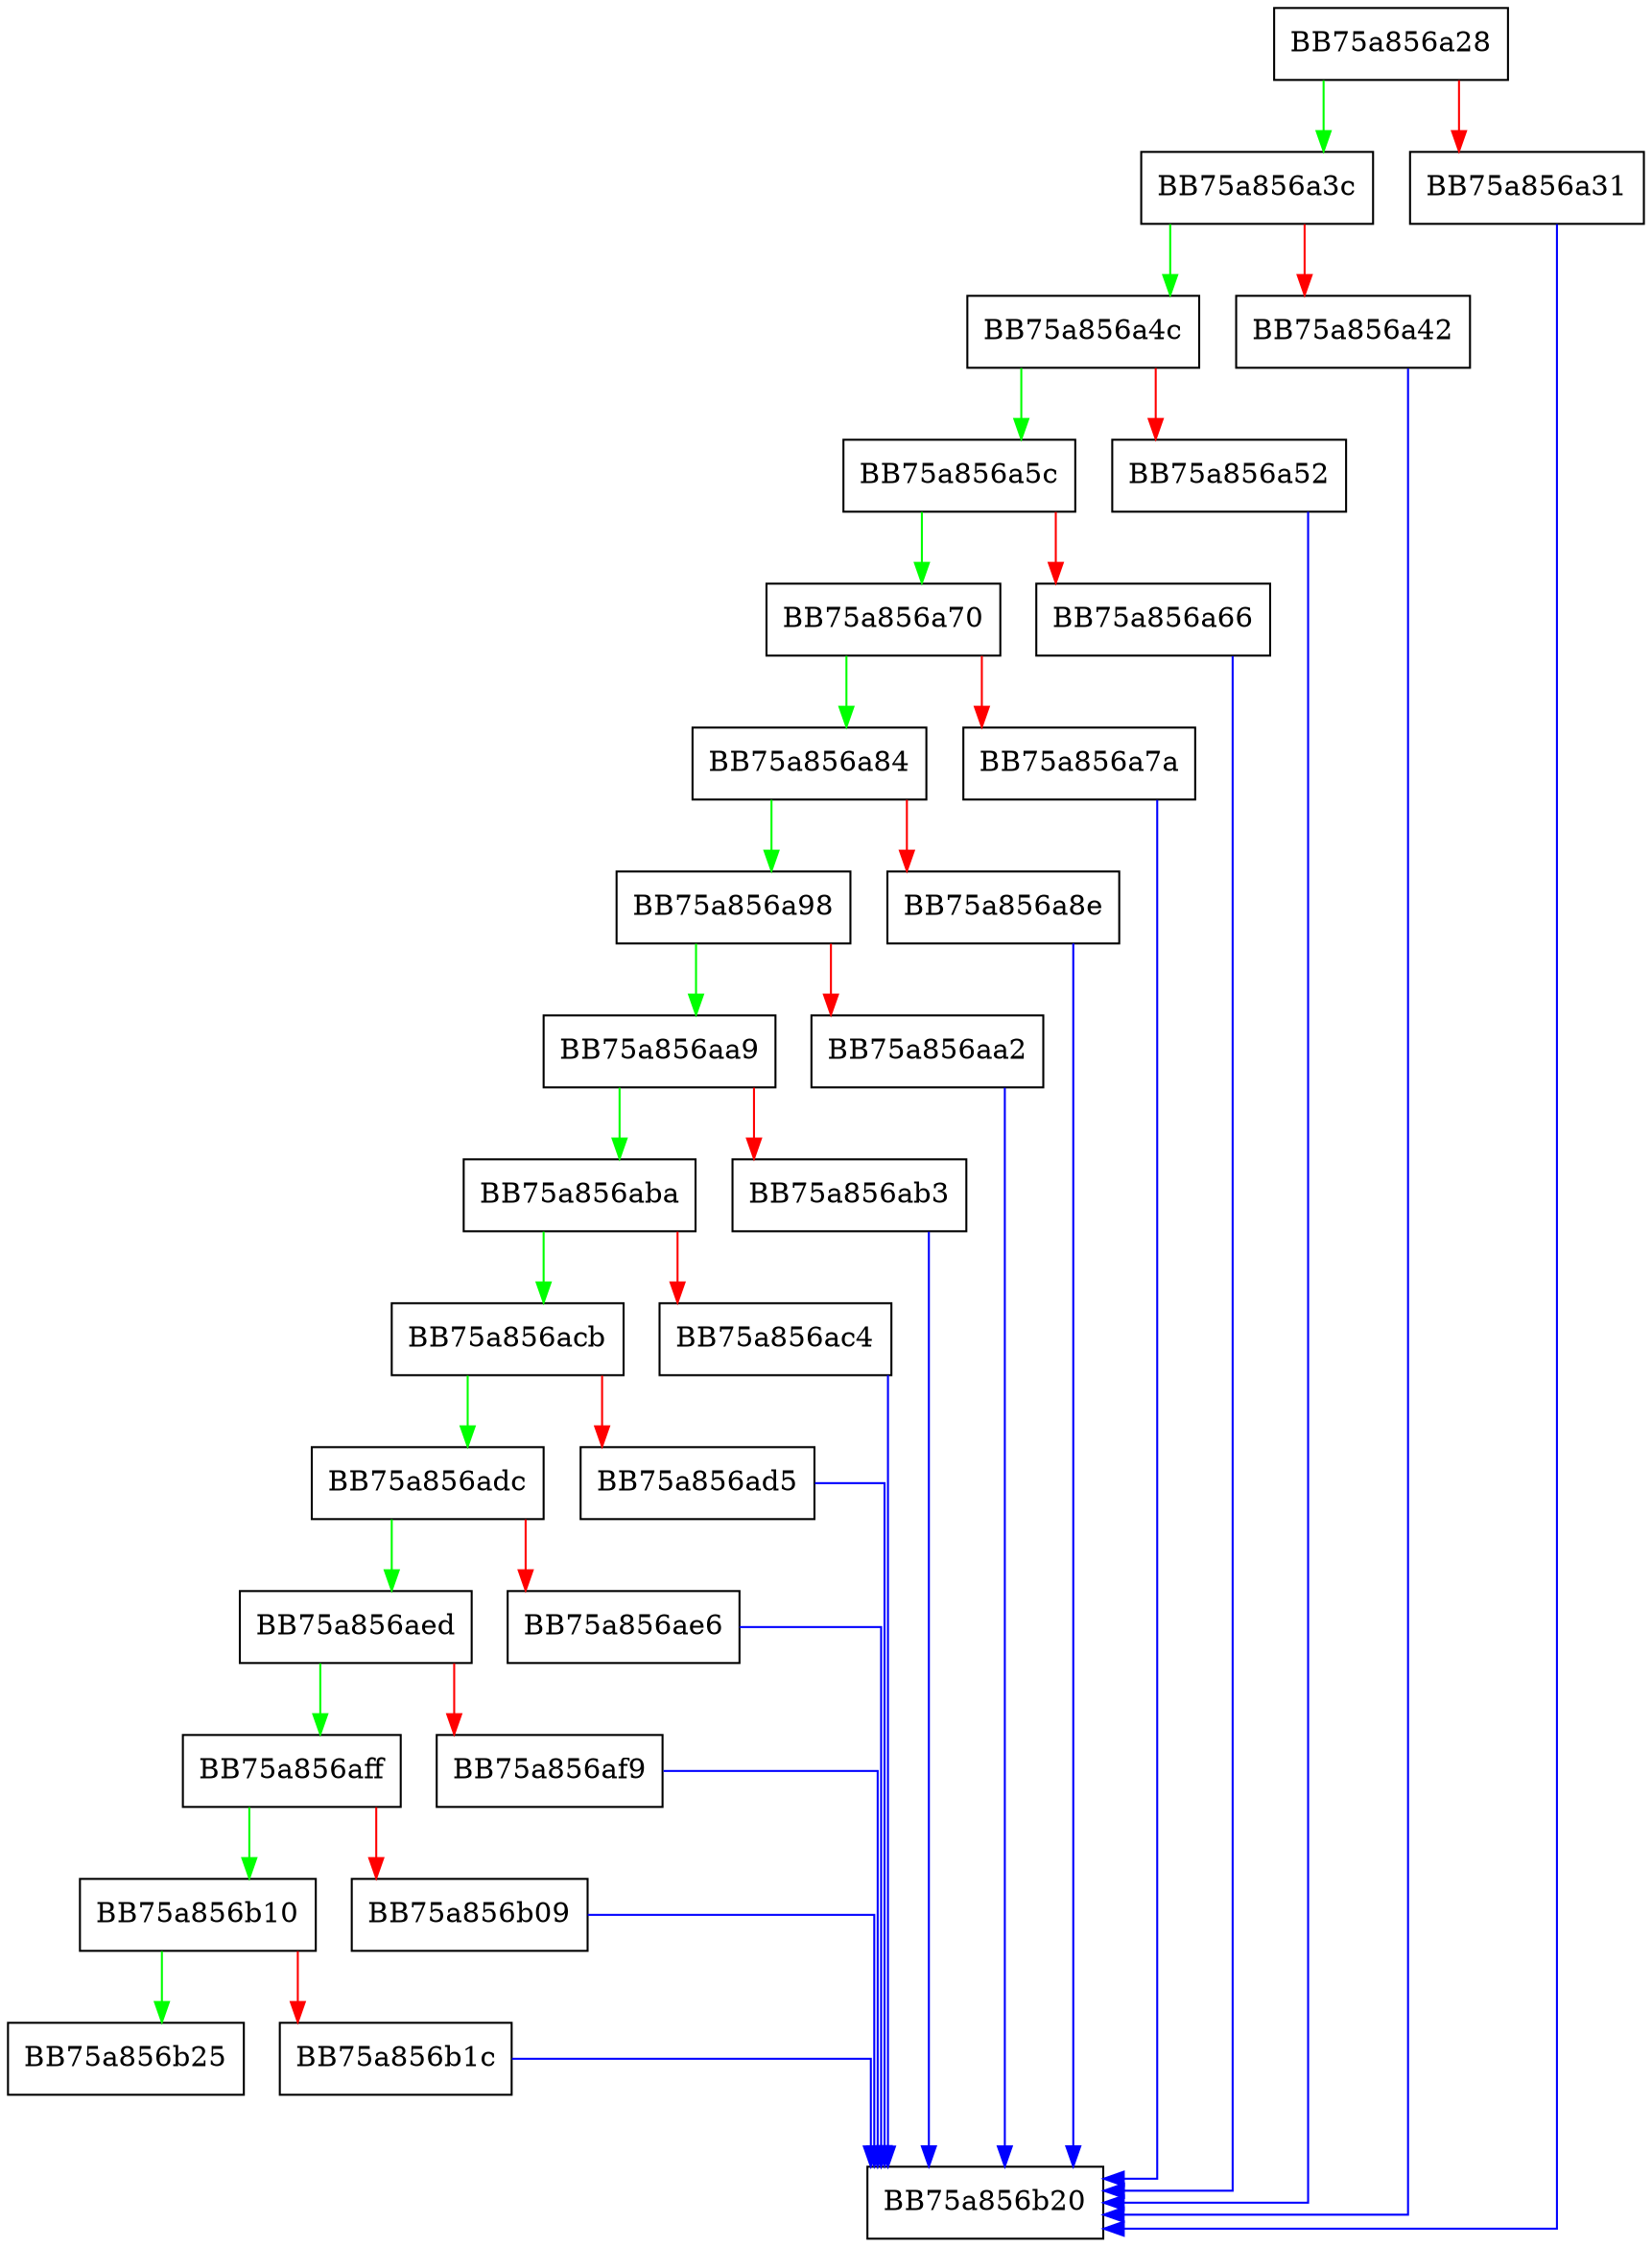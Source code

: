 digraph GetInternalThreatIntId {
  node [shape="box"];
  graph [splines=ortho];
  BB75a856a28 -> BB75a856a3c [color="green"];
  BB75a856a28 -> BB75a856a31 [color="red"];
  BB75a856a31 -> BB75a856b20 [color="blue"];
  BB75a856a3c -> BB75a856a4c [color="green"];
  BB75a856a3c -> BB75a856a42 [color="red"];
  BB75a856a42 -> BB75a856b20 [color="blue"];
  BB75a856a4c -> BB75a856a5c [color="green"];
  BB75a856a4c -> BB75a856a52 [color="red"];
  BB75a856a52 -> BB75a856b20 [color="blue"];
  BB75a856a5c -> BB75a856a70 [color="green"];
  BB75a856a5c -> BB75a856a66 [color="red"];
  BB75a856a66 -> BB75a856b20 [color="blue"];
  BB75a856a70 -> BB75a856a84 [color="green"];
  BB75a856a70 -> BB75a856a7a [color="red"];
  BB75a856a7a -> BB75a856b20 [color="blue"];
  BB75a856a84 -> BB75a856a98 [color="green"];
  BB75a856a84 -> BB75a856a8e [color="red"];
  BB75a856a8e -> BB75a856b20 [color="blue"];
  BB75a856a98 -> BB75a856aa9 [color="green"];
  BB75a856a98 -> BB75a856aa2 [color="red"];
  BB75a856aa2 -> BB75a856b20 [color="blue"];
  BB75a856aa9 -> BB75a856aba [color="green"];
  BB75a856aa9 -> BB75a856ab3 [color="red"];
  BB75a856ab3 -> BB75a856b20 [color="blue"];
  BB75a856aba -> BB75a856acb [color="green"];
  BB75a856aba -> BB75a856ac4 [color="red"];
  BB75a856ac4 -> BB75a856b20 [color="blue"];
  BB75a856acb -> BB75a856adc [color="green"];
  BB75a856acb -> BB75a856ad5 [color="red"];
  BB75a856ad5 -> BB75a856b20 [color="blue"];
  BB75a856adc -> BB75a856aed [color="green"];
  BB75a856adc -> BB75a856ae6 [color="red"];
  BB75a856ae6 -> BB75a856b20 [color="blue"];
  BB75a856aed -> BB75a856aff [color="green"];
  BB75a856aed -> BB75a856af9 [color="red"];
  BB75a856af9 -> BB75a856b20 [color="blue"];
  BB75a856aff -> BB75a856b10 [color="green"];
  BB75a856aff -> BB75a856b09 [color="red"];
  BB75a856b09 -> BB75a856b20 [color="blue"];
  BB75a856b10 -> BB75a856b25 [color="green"];
  BB75a856b10 -> BB75a856b1c [color="red"];
  BB75a856b1c -> BB75a856b20 [color="blue"];
}